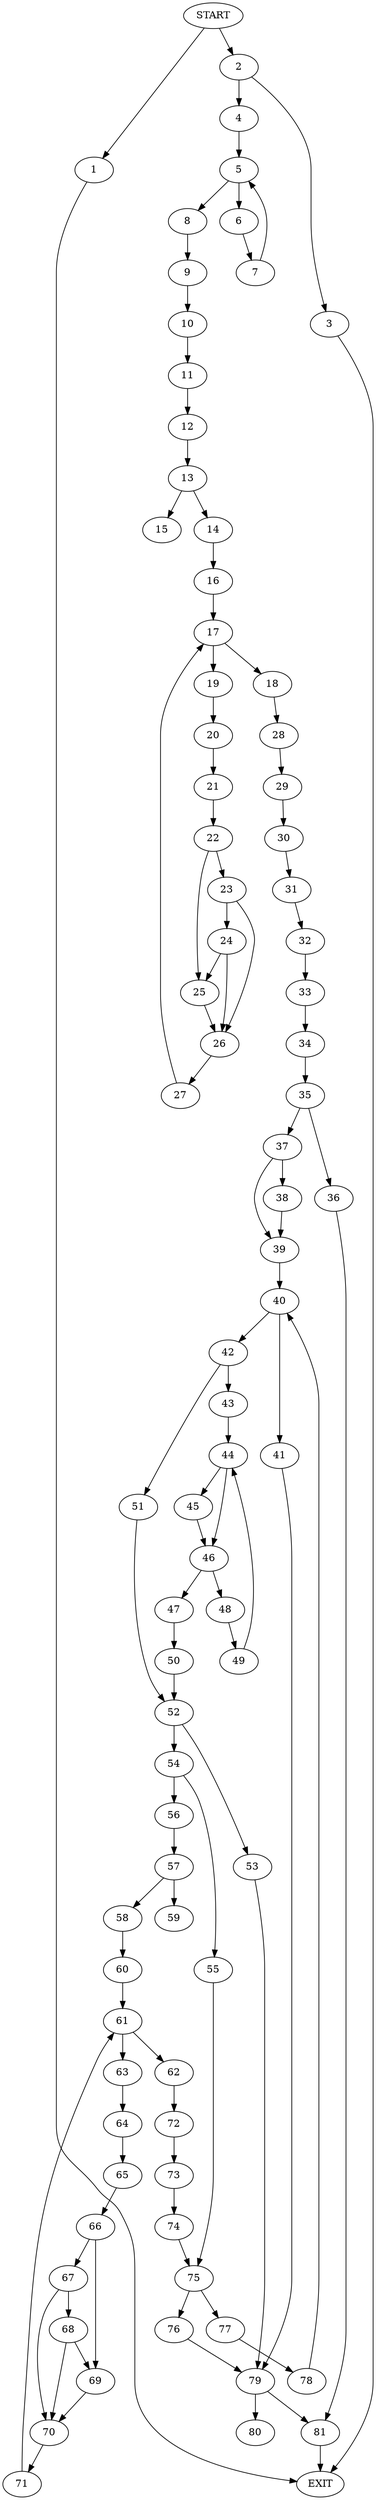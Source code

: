 digraph { 
0 [label="START"];
1;
2;
3;
4;
5;
6;
7;
8;
9;
10;
11;
12;
13;
14;
15;
16;
17;
18;
19;
20;
21;
22;
23;
24;
25;
26;
27;
28;
29;
30;
31;
32;
33;
34;
35;
36;
37;
38;
39;
40;
41;
42;
43;
44;
45;
46;
47;
48;
49;
50;
51;
52;
53;
54;
55;
56;
57;
58;
59;
60;
61;
62;
63;
64;
65;
66;
67;
68;
69;
70;
71;
72;
73;
74;
75;
76;
77;
78;
79;
80;
81;
82[label="EXIT"];
0 -> 1;
0 -> 2;
1 -> 82;
2 -> 3;
2 -> 4;
3 -> 82;
4 -> 5;
5 -> 6;
5 -> 8;
6 -> 7;
7 -> 5;
8 -> 9;
9 -> 10;
10 -> 11;
11 -> 12;
12 -> 13;
13 -> 14;
13 -> 15;
14 -> 16;
16 -> 17;
17 -> 19;
17 -> 18;
18 -> 28;
19 -> 20;
20 -> 21;
21 -> 22;
22 -> 25;
22 -> 23;
23 -> 24;
23 -> 26;
24 -> 25;
24 -> 26;
25 -> 26;
26 -> 27;
27 -> 17;
28 -> 29;
29 -> 30;
30 -> 31;
31 -> 32;
32 -> 33;
33 -> 34;
34 -> 35;
35 -> 37;
35 -> 36;
36 -> 81;
37 -> 38;
37 -> 39;
38 -> 39;
39 -> 40;
40 -> 42;
40 -> 41;
41 -> 79;
42 -> 43;
42 -> 51;
43 -> 44;
44 -> 45;
44 -> 46;
45 -> 46;
46 -> 48;
46 -> 47;
47 -> 50;
48 -> 49;
49 -> 44;
50 -> 52;
51 -> 52;
52 -> 53;
52 -> 54;
53 -> 79;
54 -> 55;
54 -> 56;
55 -> 75;
56 -> 57;
57 -> 58;
57 -> 59;
58 -> 60;
60 -> 61;
61 -> 63;
61 -> 62;
62 -> 72;
63 -> 64;
64 -> 65;
65 -> 66;
66 -> 69;
66 -> 67;
67 -> 68;
67 -> 70;
68 -> 69;
68 -> 70;
69 -> 70;
70 -> 71;
71 -> 61;
72 -> 73;
73 -> 74;
74 -> 75;
75 -> 77;
75 -> 76;
76 -> 79;
77 -> 78;
78 -> 40;
79 -> 81;
79 -> 80;
81 -> 82;
}